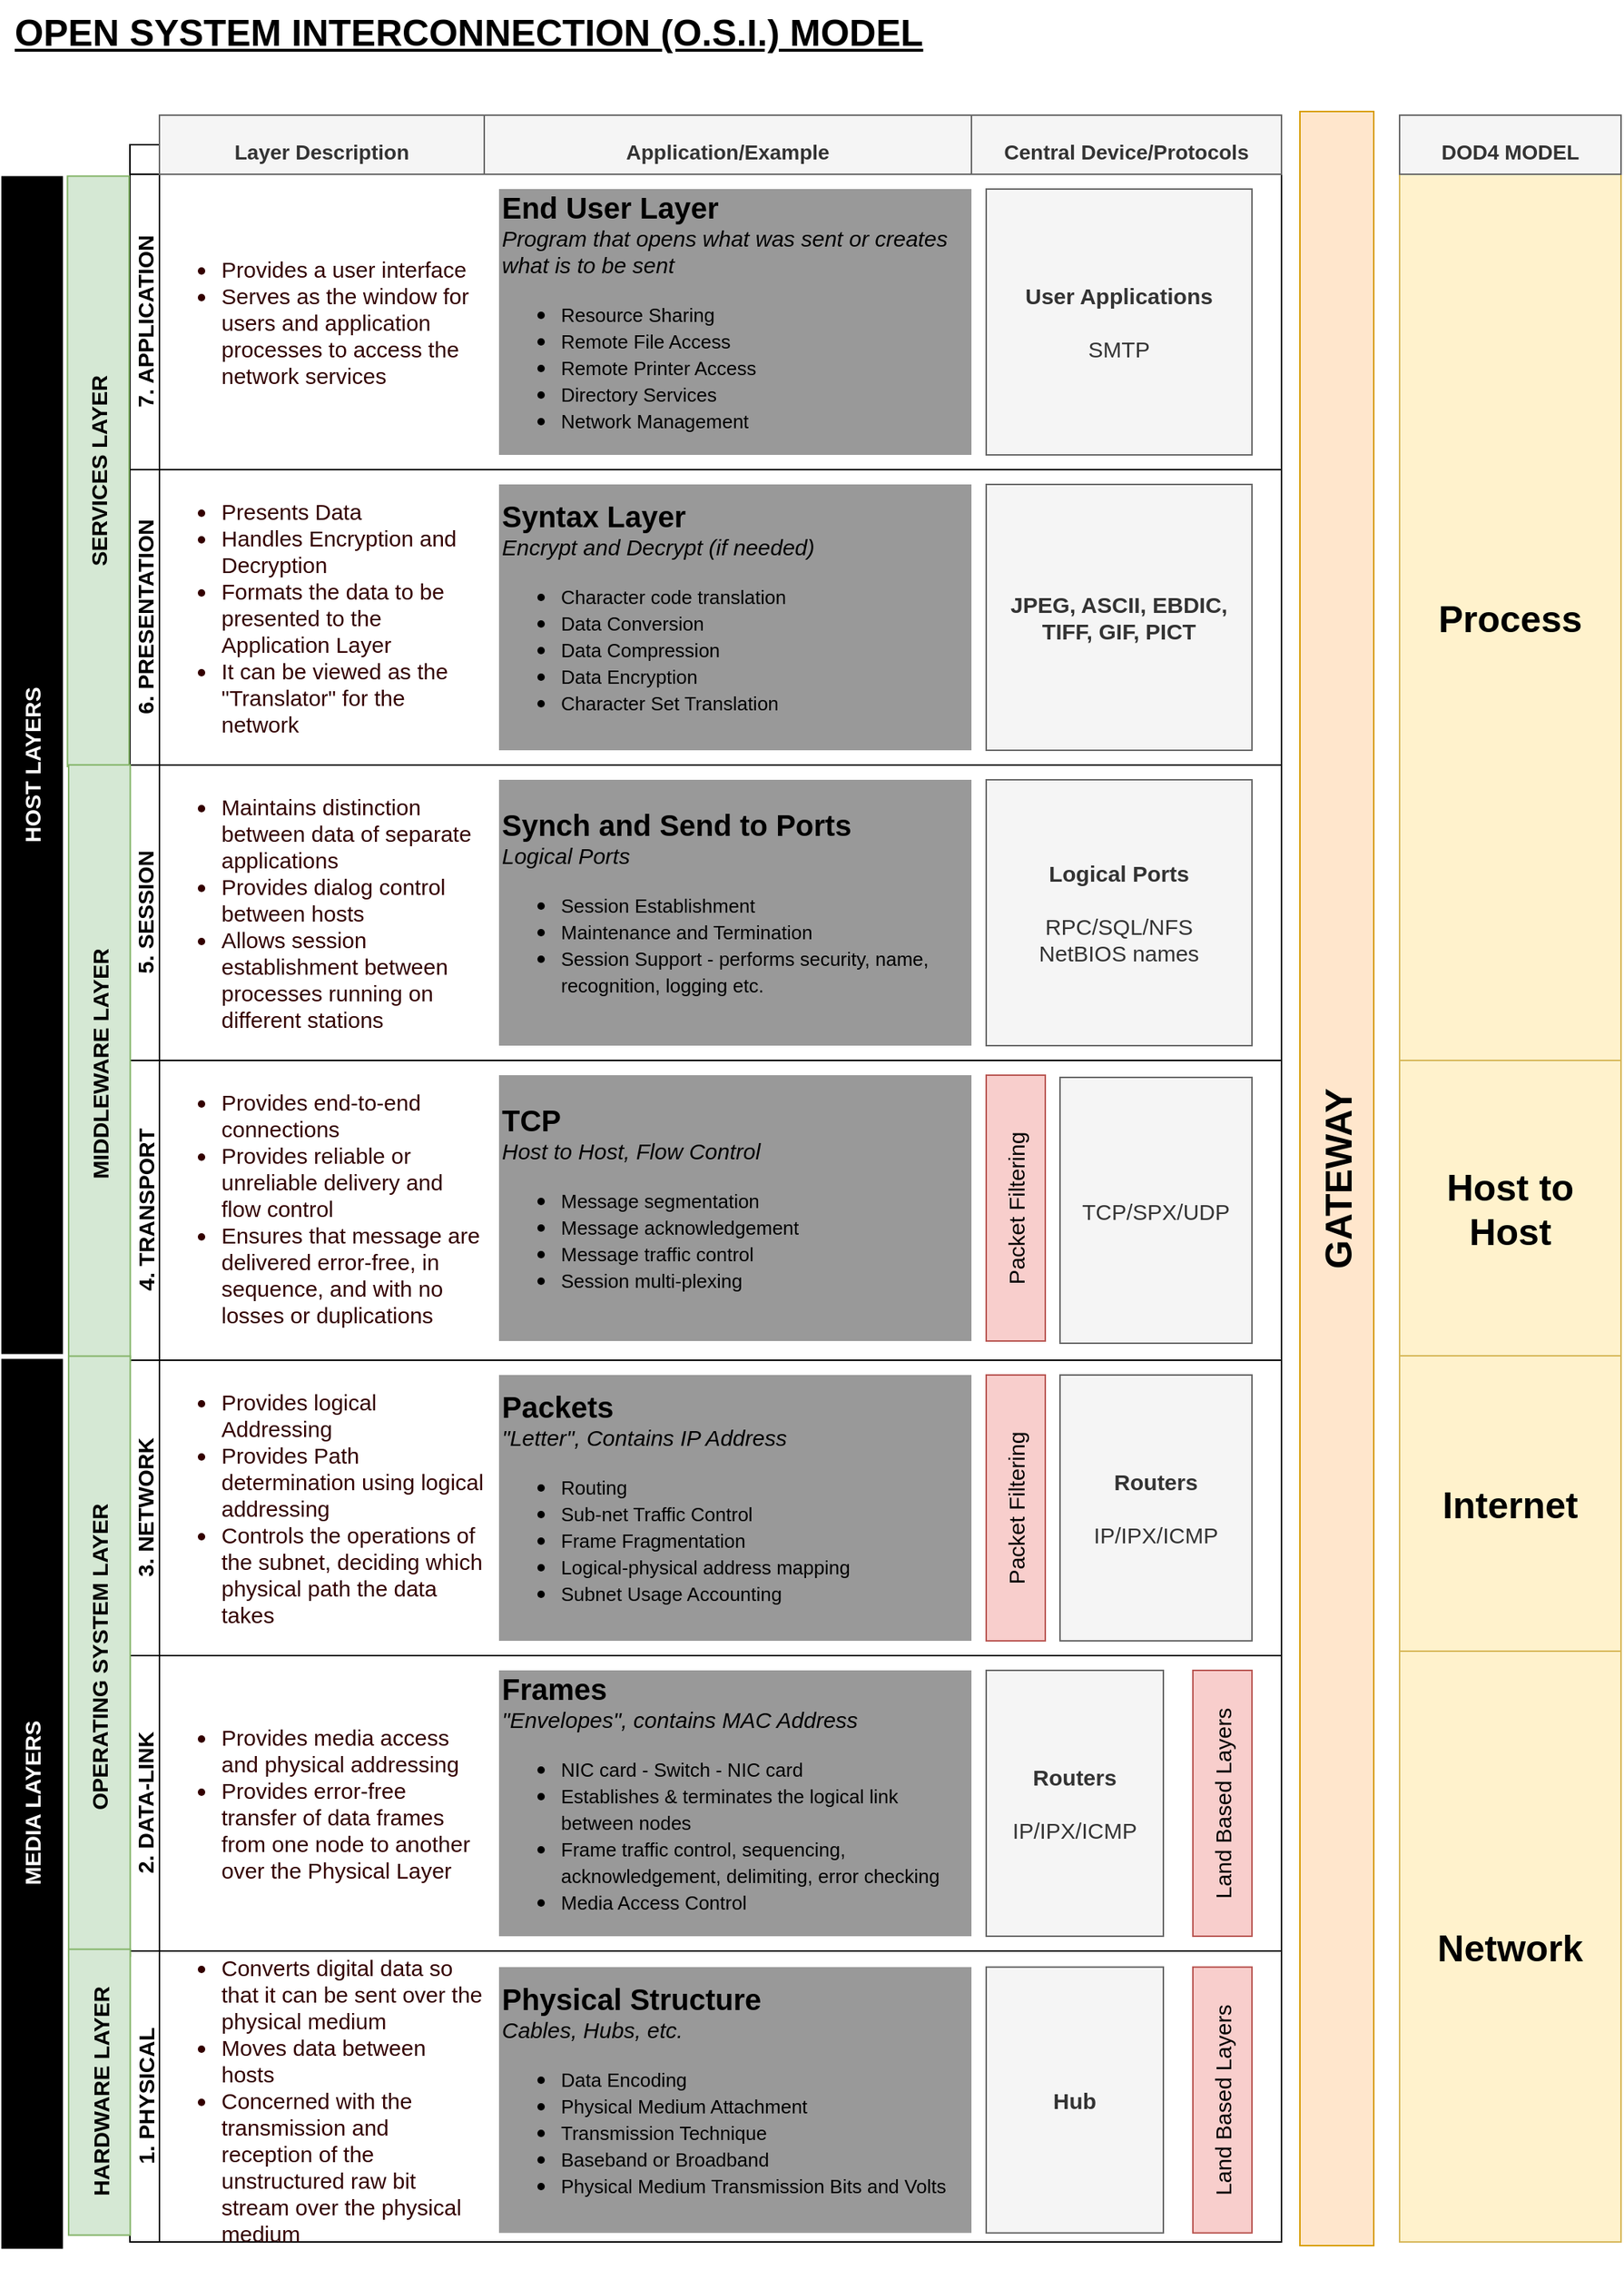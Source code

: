<mxfile version="14.5.3" type="device" pages="2"><diagram id="_9g9e38e6xZ0NnRSf7Hn" name="Page-1"><mxGraphModel dx="946" dy="614" grid="0" gridSize="10" guides="1" tooltips="1" connect="1" arrows="1" fold="1" page="1" pageScale="1" pageWidth="1169" pageHeight="1654" math="0" shadow="0"><root><mxCell id="0"/><mxCell id="1" parent="0"/><mxCell id="TPk3wC-hQzXRfM0qFpSx-1" value="" style="swimlane;html=1;childLayout=stackLayout;resizeParent=1;resizeParentMax=0;horizontal=1;startSize=20;horizontalStack=0;fontSize=15;" parent="1" vertex="1"><mxGeometry x="120" y="138" width="780" height="1420" as="geometry"><mxRectangle x="120" y="60" width="400" height="20" as="alternateBounds"/></mxGeometry></mxCell><mxCell id="TPk3wC-hQzXRfM0qFpSx-2" value="7. APPLICATION" style="swimlane;html=1;startSize=20;horizontal=0;fontSize=15;" parent="TPk3wC-hQzXRfM0qFpSx-1" vertex="1"><mxGeometry y="20" width="780" height="200" as="geometry"/></mxCell><mxCell id="TPk3wC-hQzXRfM0qFpSx-35" value="&lt;span&gt;&lt;b&gt;User Applications&lt;/b&gt;&lt;br&gt;&lt;br&gt;SMTP&lt;br&gt;&lt;/span&gt;" style="text;html=1;strokeColor=#666666;fillColor=#f5f5f5;align=center;verticalAlign=middle;whiteSpace=wrap;rounded=0;fontSize=15;fontColor=#333333;" parent="TPk3wC-hQzXRfM0qFpSx-2" vertex="1"><mxGeometry x="580" y="10" width="180" height="180" as="geometry"/></mxCell><mxCell id="TPk3wC-hQzXRfM0qFpSx-28" value="&lt;div style=&quot;font-size: 20px&quot;&gt;&lt;b&gt;End User Layer&lt;/b&gt;&lt;/div&gt;&lt;div&gt;&lt;font style=&quot;font-size: 15px&quot;&gt;&lt;i&gt;Program that opens what was sent or creates what is to be sent&lt;/i&gt;&lt;/font&gt;&lt;/div&gt;&lt;ul&gt;&lt;li&gt;&lt;font style=&quot;font-size: 13px&quot;&gt;Resource Sharing&lt;/font&gt;&lt;/li&gt;&lt;li&gt;&lt;span style=&quot;font-size: 13px&quot;&gt;Remote File Access&lt;/span&gt;&lt;/li&gt;&lt;li&gt;&lt;span style=&quot;font-size: 13px&quot;&gt;Remote Printer Access&lt;/span&gt;&lt;/li&gt;&lt;li&gt;&lt;span style=&quot;font-size: 13px&quot;&gt;Directory Services&lt;/span&gt;&lt;/li&gt;&lt;li&gt;&lt;span style=&quot;font-size: 13px&quot;&gt;Network Management&lt;/span&gt;&lt;/li&gt;&lt;/ul&gt;" style="text;html=1;strokeColor=none;fillColor=#999999;align=left;verticalAlign=middle;whiteSpace=wrap;rounded=0;fontSize=15;fontColor=#000000;" parent="TPk3wC-hQzXRfM0qFpSx-2" vertex="1"><mxGeometry x="250" y="10" width="320" height="180" as="geometry"/></mxCell><mxCell id="TPk3wC-hQzXRfM0qFpSx-15" value="&lt;ul&gt;&lt;li&gt;Provides a user interface&lt;/li&gt;&lt;li&gt;Serves as the window for users and application processes to access the network services&lt;/li&gt;&lt;/ul&gt;" style="text;html=1;strokeColor=none;fillColor=none;align=left;verticalAlign=middle;whiteSpace=wrap;rounded=0;fontSize=15;fontColor=#330000;" parent="TPk3wC-hQzXRfM0qFpSx-2" vertex="1"><mxGeometry x="20" width="220" height="200" as="geometry"/></mxCell><mxCell id="TPk3wC-hQzXRfM0qFpSx-3" value="6. PRESENTATION" style="swimlane;html=1;startSize=20;horizontal=0;fontSize=15;" parent="TPk3wC-hQzXRfM0qFpSx-1" vertex="1"><mxGeometry y="220" width="780" height="200" as="geometry"/></mxCell><mxCell id="TPk3wC-hQzXRfM0qFpSx-36" value="&lt;span&gt;&lt;b&gt;JPEG, ASCII, EBDIC, TIFF, GIF, PICT&lt;/b&gt;&lt;br&gt;&lt;/span&gt;" style="text;html=1;strokeColor=#666666;fillColor=#f5f5f5;align=center;verticalAlign=middle;whiteSpace=wrap;rounded=0;fontSize=15;fontColor=#333333;" parent="TPk3wC-hQzXRfM0qFpSx-3" vertex="1"><mxGeometry x="580" y="10" width="180" height="180" as="geometry"/></mxCell><mxCell id="TPk3wC-hQzXRfM0qFpSx-29" value="&lt;div style=&quot;font-size: 20px&quot;&gt;&lt;b&gt;Syntax Layer&lt;/b&gt;&lt;/div&gt;&lt;div&gt;&lt;font style=&quot;font-size: 15px&quot;&gt;&lt;i&gt;Encrypt and Decrypt (if needed)&lt;/i&gt;&lt;/font&gt;&lt;/div&gt;&lt;ul&gt;&lt;li&gt;&lt;span style=&quot;font-size: 13px&quot;&gt;Character code translation&lt;/span&gt;&lt;/li&gt;&lt;li&gt;&lt;span style=&quot;font-size: 13px&quot;&gt;Data Conversion&lt;/span&gt;&lt;/li&gt;&lt;li&gt;&lt;span style=&quot;font-size: 13px&quot;&gt;Data Compression&lt;/span&gt;&lt;/li&gt;&lt;li&gt;&lt;span style=&quot;font-size: 13px&quot;&gt;Data Encryption&lt;/span&gt;&lt;/li&gt;&lt;li&gt;&lt;span style=&quot;font-size: 13px&quot;&gt;Character Set Translation&lt;/span&gt;&lt;/li&gt;&lt;/ul&gt;" style="text;html=1;strokeColor=none;fillColor=#999999;align=left;verticalAlign=middle;whiteSpace=wrap;rounded=0;fontSize=15;fontColor=#000000;" parent="TPk3wC-hQzXRfM0qFpSx-3" vertex="1"><mxGeometry x="250" y="10" width="320" height="180" as="geometry"/></mxCell><mxCell id="TPk3wC-hQzXRfM0qFpSx-18" value="&lt;ul&gt;&lt;li&gt;Presents Data&lt;/li&gt;&lt;li&gt;Handles Encryption and Decryption&lt;/li&gt;&lt;li&gt;Formats the data to be presented to the Application Layer&lt;/li&gt;&lt;li&gt;It can be viewed as the &quot;Translator&quot; for the network&lt;/li&gt;&lt;/ul&gt;" style="text;html=1;strokeColor=none;fillColor=none;align=left;verticalAlign=middle;whiteSpace=wrap;rounded=0;fontSize=15;fontColor=#330000;" parent="TPk3wC-hQzXRfM0qFpSx-3" vertex="1"><mxGeometry x="20" width="220" height="200" as="geometry"/></mxCell><mxCell id="TPk3wC-hQzXRfM0qFpSx-4" value="5. SESSION" style="swimlane;html=1;startSize=20;horizontal=0;fontSize=15;" parent="TPk3wC-hQzXRfM0qFpSx-1" vertex="1"><mxGeometry y="420" width="780" height="200" as="geometry"/></mxCell><mxCell id="TPk3wC-hQzXRfM0qFpSx-30" value="&lt;div style=&quot;font-size: 20px&quot;&gt;&lt;b&gt;Synch and Send to Ports&lt;/b&gt;&lt;/div&gt;&lt;div&gt;&lt;font style=&quot;font-size: 15px&quot;&gt;&lt;i&gt;Logical Ports&lt;/i&gt;&lt;/font&gt;&lt;/div&gt;&lt;ul&gt;&lt;li&gt;&lt;span style=&quot;font-size: 13px&quot;&gt;Session Establishment&lt;/span&gt;&lt;/li&gt;&lt;li&gt;&lt;span style=&quot;font-size: 13px&quot;&gt;Maintenance and Termination&lt;/span&gt;&lt;/li&gt;&lt;li&gt;&lt;span style=&quot;font-size: 13px&quot;&gt;Session Support - performs security, name, recognition, logging etc.&amp;nbsp;&lt;/span&gt;&lt;/li&gt;&lt;/ul&gt;" style="text;html=1;strokeColor=none;fillColor=#999999;align=left;verticalAlign=middle;whiteSpace=wrap;rounded=0;fontSize=15;fontColor=#000000;" parent="TPk3wC-hQzXRfM0qFpSx-4" vertex="1"><mxGeometry x="250" y="10" width="320" height="180" as="geometry"/></mxCell><mxCell id="TPk3wC-hQzXRfM0qFpSx-19" value="&lt;ul&gt;&lt;li&gt;Maintains distinction between data of separate applications&lt;/li&gt;&lt;li&gt;Provides dialog control between hosts&lt;/li&gt;&lt;li&gt;Allows session establishment between processes running on different stations&lt;/li&gt;&lt;/ul&gt;" style="text;html=1;strokeColor=none;fillColor=none;align=left;verticalAlign=middle;whiteSpace=wrap;rounded=0;fontSize=15;fontColor=#330000;" parent="TPk3wC-hQzXRfM0qFpSx-4" vertex="1"><mxGeometry x="20" width="220" height="200" as="geometry"/></mxCell><mxCell id="TPk3wC-hQzXRfM0qFpSx-37" value="&lt;span&gt;&lt;b&gt;Logical Ports&lt;br&gt;&lt;/b&gt;&lt;br&gt;RPC/SQL/NFS&lt;br&gt;NetBIOS names&lt;br&gt;&lt;/span&gt;" style="text;html=1;strokeColor=#666666;fillColor=#f5f5f5;align=center;verticalAlign=middle;whiteSpace=wrap;rounded=0;fontSize=15;fontColor=#333333;" parent="TPk3wC-hQzXRfM0qFpSx-4" vertex="1"><mxGeometry x="580" y="10" width="180" height="180" as="geometry"/></mxCell><mxCell id="TPk3wC-hQzXRfM0qFpSx-5" value="4. TRANSPORT" style="swimlane;html=1;startSize=20;horizontal=0;fontSize=15;" parent="TPk3wC-hQzXRfM0qFpSx-1" vertex="1"><mxGeometry y="620" width="780" height="203" as="geometry"/></mxCell><mxCell id="TPk3wC-hQzXRfM0qFpSx-44" value="Packet Filtering" style="text;html=1;strokeColor=#b85450;fillColor=#f8cecc;align=center;verticalAlign=middle;whiteSpace=wrap;rounded=0;fontSize=15;rotation=-90;" parent="TPk3wC-hQzXRfM0qFpSx-5" vertex="1"><mxGeometry x="510" y="80" width="180" height="40" as="geometry"/></mxCell><mxCell id="TPk3wC-hQzXRfM0qFpSx-38" value="&lt;span&gt;TCP/SPX/UDP&lt;br&gt;&lt;/span&gt;" style="text;html=1;strokeColor=#666666;fillColor=#f5f5f5;align=center;verticalAlign=middle;whiteSpace=wrap;rounded=0;fontSize=15;fontColor=#333333;" parent="TPk3wC-hQzXRfM0qFpSx-5" vertex="1"><mxGeometry x="630" y="11.5" width="130" height="180" as="geometry"/></mxCell><mxCell id="TPk3wC-hQzXRfM0qFpSx-20" value="&lt;ul&gt;&lt;li&gt;Provides end-to-end connections&lt;/li&gt;&lt;li&gt;Provides reliable or unreliable delivery and flow control&lt;/li&gt;&lt;li&gt;Ensures that message are delivered error-free, in sequence, and with no losses or duplications&lt;/li&gt;&lt;/ul&gt;" style="text;html=1;strokeColor=none;fillColor=none;align=left;verticalAlign=middle;whiteSpace=wrap;rounded=0;fontSize=15;fontColor=#330000;" parent="TPk3wC-hQzXRfM0qFpSx-5" vertex="1"><mxGeometry x="20" width="220" height="200" as="geometry"/></mxCell><mxCell id="TPk3wC-hQzXRfM0qFpSx-31" value="&lt;div style=&quot;font-size: 20px&quot;&gt;&lt;b&gt;TCP&lt;/b&gt;&lt;/div&gt;&lt;div&gt;&lt;font style=&quot;font-size: 15px&quot;&gt;&lt;i&gt;Host to Host, Flow Control&lt;/i&gt;&lt;/font&gt;&lt;/div&gt;&lt;ul&gt;&lt;li&gt;&lt;span style=&quot;font-size: 13px&quot;&gt;Message segmentation&lt;/span&gt;&lt;/li&gt;&lt;li&gt;&lt;span style=&quot;font-size: 13px&quot;&gt;Message acknowledgement&lt;/span&gt;&lt;/li&gt;&lt;li&gt;&lt;span style=&quot;font-size: 13px&quot;&gt;Message traffic control&amp;nbsp;&lt;/span&gt;&lt;/li&gt;&lt;li&gt;&lt;span style=&quot;font-size: 13px&quot;&gt;Session multi-plexing&lt;/span&gt;&lt;/li&gt;&lt;/ul&gt;" style="text;html=1;strokeColor=none;fillColor=#999999;align=left;verticalAlign=middle;whiteSpace=wrap;rounded=0;fontSize=15;fontColor=#000000;" parent="TPk3wC-hQzXRfM0qFpSx-5" vertex="1"><mxGeometry x="250" y="10" width="320" height="180" as="geometry"/></mxCell><mxCell id="TPk3wC-hQzXRfM0qFpSx-6" value="3. NETWORK" style="swimlane;html=1;startSize=20;horizontal=0;fontSize=15;" parent="TPk3wC-hQzXRfM0qFpSx-1" vertex="1"><mxGeometry y="823" width="780" height="200" as="geometry"/></mxCell><mxCell id="TPk3wC-hQzXRfM0qFpSx-41" value="&lt;span&gt;&lt;b&gt;Routers&lt;br&gt;&lt;/b&gt;&lt;br&gt;IP/IPX/ICMP&lt;br&gt;&lt;/span&gt;" style="text;html=1;strokeColor=#666666;fillColor=#f5f5f5;align=center;verticalAlign=middle;whiteSpace=wrap;rounded=0;fontSize=15;fontColor=#333333;" parent="TPk3wC-hQzXRfM0qFpSx-6" vertex="1"><mxGeometry x="630" y="10" width="130" height="180" as="geometry"/></mxCell><mxCell id="TPk3wC-hQzXRfM0qFpSx-21" value="&lt;ul&gt;&lt;li&gt;Provides logical Addressing&lt;/li&gt;&lt;li&gt;Provides Path determination using logical addressing&lt;/li&gt;&lt;li&gt;Controls the operations of the subnet, deciding which physical path the data takes&lt;/li&gt;&lt;/ul&gt;" style="text;html=1;strokeColor=none;fillColor=none;align=left;verticalAlign=middle;whiteSpace=wrap;rounded=0;fontSize=15;fontColor=#330000;" parent="TPk3wC-hQzXRfM0qFpSx-6" vertex="1"><mxGeometry x="20" width="220" height="200" as="geometry"/></mxCell><mxCell id="TPk3wC-hQzXRfM0qFpSx-32" value="&lt;div style=&quot;font-size: 20px&quot;&gt;&lt;b&gt;Packets&lt;/b&gt;&lt;/div&gt;&lt;div&gt;&lt;font style=&quot;font-size: 15px&quot;&gt;&lt;i&gt;&quot;Letter&quot;, Contains IP Address&lt;/i&gt;&lt;/font&gt;&lt;/div&gt;&lt;ul&gt;&lt;li&gt;&lt;span style=&quot;font-size: 13px&quot;&gt;Routing&lt;/span&gt;&lt;/li&gt;&lt;li&gt;&lt;span style=&quot;font-size: 13px&quot;&gt;Sub-net Traffic Control&lt;/span&gt;&lt;/li&gt;&lt;li&gt;&lt;span style=&quot;font-size: 13px&quot;&gt;Frame Fragmentation&amp;nbsp;&lt;/span&gt;&lt;/li&gt;&lt;li&gt;&lt;span style=&quot;font-size: 13px&quot;&gt;Logical-physical address mapping&lt;/span&gt;&lt;/li&gt;&lt;li&gt;&lt;span style=&quot;font-size: 13px&quot;&gt;Subnet Usage Accounting&lt;/span&gt;&lt;/li&gt;&lt;/ul&gt;" style="text;html=1;strokeColor=none;fillColor=#999999;align=left;verticalAlign=middle;whiteSpace=wrap;rounded=0;fontSize=15;fontColor=#000000;" parent="TPk3wC-hQzXRfM0qFpSx-6" vertex="1"><mxGeometry x="250" y="10" width="320" height="180" as="geometry"/></mxCell><mxCell id="TPk3wC-hQzXRfM0qFpSx-45" value="Packet Filtering" style="text;html=1;strokeColor=#b85450;fillColor=#f8cecc;align=center;verticalAlign=middle;whiteSpace=wrap;rounded=0;fontSize=15;rotation=-90;" parent="TPk3wC-hQzXRfM0qFpSx-6" vertex="1"><mxGeometry x="510" y="80" width="180" height="40" as="geometry"/></mxCell><mxCell id="TPk3wC-hQzXRfM0qFpSx-7" value="2. DATA-LINK" style="swimlane;html=1;startSize=20;horizontal=0;fontSize=15;" parent="TPk3wC-hQzXRfM0qFpSx-1" vertex="1"><mxGeometry y="1023" width="780" height="200" as="geometry"/></mxCell><mxCell id="TPk3wC-hQzXRfM0qFpSx-22" value="&lt;ul&gt;&lt;li&gt;Provides media access and physical addressing&lt;/li&gt;&lt;li&gt;Provides error-free transfer of data frames from one node to another over the Physical Layer&lt;/li&gt;&lt;/ul&gt;" style="text;html=1;strokeColor=none;fillColor=none;align=left;verticalAlign=middle;whiteSpace=wrap;rounded=0;fontSize=15;fontColor=#330000;" parent="TPk3wC-hQzXRfM0qFpSx-7" vertex="1"><mxGeometry x="20" width="220" height="200" as="geometry"/></mxCell><mxCell id="TPk3wC-hQzXRfM0qFpSx-33" value="&lt;div style=&quot;font-size: 20px&quot;&gt;&lt;b&gt;Frames&lt;/b&gt;&lt;/div&gt;&lt;div&gt;&lt;font style=&quot;font-size: 15px&quot;&gt;&lt;i&gt;&quot;Envelopes&quot;, contains MAC Address&lt;/i&gt;&lt;/font&gt;&lt;/div&gt;&lt;ul&gt;&lt;li&gt;&lt;span style=&quot;font-size: 13px&quot;&gt;NIC card - Switch - NIC card&amp;nbsp;&lt;/span&gt;&lt;/li&gt;&lt;li&gt;&lt;span style=&quot;font-size: 13px&quot;&gt;Establishes &amp;amp; terminates the logical link between nodes&lt;/span&gt;&lt;/li&gt;&lt;li&gt;&lt;span style=&quot;font-size: 13px&quot;&gt;Frame traffic control, sequencing, acknowledgement, delimiting, error checking&lt;/span&gt;&lt;/li&gt;&lt;li&gt;&lt;span style=&quot;font-size: 13px&quot;&gt;Media Access Control&lt;/span&gt;&lt;/li&gt;&lt;/ul&gt;" style="text;html=1;strokeColor=none;fillColor=#999999;align=left;verticalAlign=middle;whiteSpace=wrap;rounded=0;fontSize=15;fontColor=#000000;" parent="TPk3wC-hQzXRfM0qFpSx-7" vertex="1"><mxGeometry x="250" y="10" width="320" height="180" as="geometry"/></mxCell><mxCell id="TPk3wC-hQzXRfM0qFpSx-42" value="&lt;span&gt;&lt;b&gt;Routers&lt;br&gt;&lt;/b&gt;&lt;br&gt;IP/IPX/ICMP&lt;br&gt;&lt;/span&gt;" style="text;html=1;strokeColor=#666666;fillColor=#f5f5f5;align=center;verticalAlign=middle;whiteSpace=wrap;rounded=0;fontSize=15;fontColor=#333333;" parent="TPk3wC-hQzXRfM0qFpSx-7" vertex="1"><mxGeometry x="580" y="10" width="120" height="180" as="geometry"/></mxCell><mxCell id="TPk3wC-hQzXRfM0qFpSx-46" value="Land Based Layers" style="text;html=1;strokeColor=#b85450;fillColor=#f8cecc;align=center;verticalAlign=middle;whiteSpace=wrap;rounded=0;fontSize=15;rotation=-90;" parent="TPk3wC-hQzXRfM0qFpSx-7" vertex="1"><mxGeometry x="650" y="80" width="180" height="40" as="geometry"/></mxCell><mxCell id="TPk3wC-hQzXRfM0qFpSx-8" value="1. PHYSICAL" style="swimlane;html=1;startSize=20;horizontal=0;fontSize=15;" parent="TPk3wC-hQzXRfM0qFpSx-1" vertex="1"><mxGeometry y="1223" width="780" height="197" as="geometry"/></mxCell><mxCell id="TPk3wC-hQzXRfM0qFpSx-43" value="&lt;span&gt;&lt;b&gt;Hub&lt;/b&gt;&lt;br&gt;&lt;/span&gt;" style="text;html=1;strokeColor=#666666;fillColor=#f5f5f5;align=center;verticalAlign=middle;whiteSpace=wrap;rounded=0;fontSize=15;fontColor=#333333;" parent="TPk3wC-hQzXRfM0qFpSx-8" vertex="1"><mxGeometry x="580" y="10.88" width="120" height="180" as="geometry"/></mxCell><mxCell id="TPk3wC-hQzXRfM0qFpSx-23" value="&lt;ul&gt;&lt;li&gt;Converts digital data so that it can be sent over the physical medium&lt;/li&gt;&lt;li&gt;Moves data between hosts&lt;/li&gt;&lt;li&gt;Concerned with the transmission and reception of the unstructured raw bit stream over the physical medium&lt;/li&gt;&lt;/ul&gt;" style="text;html=1;strokeColor=none;fillColor=none;align=left;verticalAlign=middle;whiteSpace=wrap;rounded=0;fontSize=15;fontColor=#330000;" parent="TPk3wC-hQzXRfM0qFpSx-8" vertex="1"><mxGeometry x="20" y="0.88" width="220" height="200" as="geometry"/></mxCell><mxCell id="TPk3wC-hQzXRfM0qFpSx-34" value="&lt;div style=&quot;font-size: 20px&quot;&gt;&lt;b&gt;Physical Structure&lt;/b&gt;&lt;/div&gt;&lt;div&gt;&lt;font style=&quot;font-size: 15px&quot;&gt;&lt;i&gt;Cables, Hubs, etc.&lt;/i&gt;&lt;/font&gt;&lt;/div&gt;&lt;ul&gt;&lt;li&gt;&lt;span style=&quot;font-size: 13px&quot;&gt;Data Encoding&lt;/span&gt;&lt;/li&gt;&lt;li&gt;&lt;span style=&quot;font-size: 13px&quot;&gt;Physical Medium Attachment&lt;/span&gt;&lt;/li&gt;&lt;li&gt;&lt;span style=&quot;font-size: 13px&quot;&gt;Transmission Technique&lt;/span&gt;&lt;/li&gt;&lt;li&gt;&lt;span style=&quot;font-size: 13px&quot;&gt;Baseband or Broadband&lt;/span&gt;&lt;/li&gt;&lt;li&gt;&lt;span style=&quot;font-size: 13px&quot;&gt;Physical Medium Transmission Bits and Volts&lt;/span&gt;&lt;/li&gt;&lt;/ul&gt;" style="text;html=1;strokeColor=none;fillColor=#999999;align=left;verticalAlign=middle;whiteSpace=wrap;rounded=0;fontSize=15;fontColor=#000000;" parent="TPk3wC-hQzXRfM0qFpSx-8" vertex="1"><mxGeometry x="250" y="10.88" width="320" height="180" as="geometry"/></mxCell><mxCell id="TPk3wC-hQzXRfM0qFpSx-47" value="Land Based Layers" style="text;html=1;strokeColor=#b85450;fillColor=#f8cecc;align=center;verticalAlign=middle;whiteSpace=wrap;rounded=0;fontSize=15;rotation=-90;" parent="TPk3wC-hQzXRfM0qFpSx-8" vertex="1"><mxGeometry x="650" y="80.88" width="180" height="40" as="geometry"/></mxCell><mxCell id="TPk3wC-hQzXRfM0qFpSx-10" value="&lt;b&gt;SERVICES LAYER&lt;/b&gt;" style="rounded=0;whiteSpace=wrap;html=1;fontSize=15;fillColor=#d5e8d4;rotation=-90;strokeColor=#82b366;" parent="1" vertex="1"><mxGeometry x="-101.3" y="338.25" width="399.75" height="41.75" as="geometry"/></mxCell><mxCell id="TPk3wC-hQzXRfM0qFpSx-11" value="&lt;b&gt;MIDDLEWARE LAYER&lt;/b&gt;" style="rounded=0;whiteSpace=wrap;html=1;fontSize=15;fillColor=#d5e8d4;rotation=-90;strokeColor=#82b366;" parent="1" vertex="1"><mxGeometry x="-102.6" y="738.99" width="403.94" height="41.75" as="geometry"/></mxCell><mxCell id="TPk3wC-hQzXRfM0qFpSx-12" value="&lt;b&gt;OPERATING SYSTEM LAYER&lt;/b&gt;" style="rounded=0;whiteSpace=wrap;html=1;fontSize=15;fillColor=#d5e8d4;rotation=-90;strokeColor=#82b366;" parent="1" vertex="1"><mxGeometry x="-103.8" y="1140.51" width="406.31" height="41.75" as="geometry"/></mxCell><mxCell id="TPk3wC-hQzXRfM0qFpSx-13" value="&lt;b&gt;HARDWARE LAYER&lt;/b&gt;" style="rounded=0;whiteSpace=wrap;html=1;fontSize=15;fillColor=#d5e8d4;rotation=-90;strokeColor=#82b366;" parent="1" vertex="1"><mxGeometry x="2.57" y="1435.72" width="193.57" height="41.75" as="geometry"/></mxCell><mxCell id="TPk3wC-hQzXRfM0qFpSx-24" value="&lt;b&gt;HOST LAYERS&lt;/b&gt;" style="rounded=0;whiteSpace=wrap;html=1;fontSize=15;fillColor=#000000;rotation=-90;strokeColor=none;fontColor=#FFFFFF;" parent="1" vertex="1"><mxGeometry x="-345" y="537.15" width="797.55" height="41.75" as="geometry"/></mxCell><mxCell id="TPk3wC-hQzXRfM0qFpSx-25" value="&lt;b&gt;MEDIA LAYERS&lt;/b&gt;" style="rounded=0;whiteSpace=wrap;html=1;fontSize=15;fillColor=#000000;rotation=-90;strokeColor=none;fontColor=#FFFFFF;" parent="1" vertex="1"><mxGeometry x="-247.5" y="1240.5" width="602.55" height="41.75" as="geometry"/></mxCell><mxCell id="TPk3wC-hQzXRfM0qFpSx-48" value="GATEWAY" style="text;html=1;strokeColor=#d79b00;fillColor=#ffe6cc;align=center;verticalAlign=middle;whiteSpace=wrap;rounded=0;fontSize=25;rotation=-90;fontStyle=1" parent="1" vertex="1"><mxGeometry x="215" y="813" width="1445" height="50" as="geometry"/></mxCell><mxCell id="TPk3wC-hQzXRfM0qFpSx-49" value="Process" style="text;html=1;strokeColor=#d6b656;fillColor=#fff2cc;align=center;verticalAlign=middle;whiteSpace=wrap;rounded=0;fontSize=25;rotation=0;fontStyle=1" parent="1" vertex="1"><mxGeometry x="980" y="158" width="150" height="600" as="geometry"/></mxCell><mxCell id="TPk3wC-hQzXRfM0qFpSx-50" value="Host to Host" style="text;html=1;strokeColor=#d6b656;fillColor=#fff2cc;align=center;verticalAlign=middle;whiteSpace=wrap;rounded=0;fontSize=25;rotation=0;fontStyle=1" parent="1" vertex="1"><mxGeometry x="980" y="758" width="150" height="200" as="geometry"/></mxCell><mxCell id="TPk3wC-hQzXRfM0qFpSx-51" value="Internet" style="text;html=1;strokeColor=#d6b656;fillColor=#fff2cc;align=center;verticalAlign=middle;whiteSpace=wrap;rounded=0;fontSize=25;rotation=0;fontStyle=1" parent="1" vertex="1"><mxGeometry x="980" y="958" width="150" height="200" as="geometry"/></mxCell><mxCell id="TPk3wC-hQzXRfM0qFpSx-52" value="Network" style="text;html=1;strokeColor=#d6b656;fillColor=#fff2cc;align=center;verticalAlign=middle;whiteSpace=wrap;rounded=0;fontSize=25;rotation=0;fontStyle=1" parent="1" vertex="1"><mxGeometry x="980" y="1158" width="150" height="400" as="geometry"/></mxCell><mxCell id="TPk3wC-hQzXRfM0qFpSx-53" value="&lt;font style=&quot;font-size: 14px&quot;&gt;DOD4 MODEL&lt;/font&gt;" style="rounded=0;whiteSpace=wrap;html=1;fillColor=#f5f5f5;fontSize=25;fontColor=#333333;strokeColor=#666666;fontStyle=1" parent="1" vertex="1"><mxGeometry x="980" y="118" width="150" height="40" as="geometry"/></mxCell><mxCell id="TPk3wC-hQzXRfM0qFpSx-55" value="&lt;b&gt;&lt;u&gt;OPEN SYSTEM INTERCONNECTION (O.S.I.) MODEL&lt;/u&gt;&lt;/b&gt;" style="text;html=1;fontSize=25;fontColor=#000000;" parent="1" vertex="1"><mxGeometry x="40" y="40" width="640" height="50" as="geometry"/></mxCell><mxCell id="TPk3wC-hQzXRfM0qFpSx-56" value="&lt;font style=&quot;font-size: 14px&quot;&gt;Central Device/Protocols&lt;br&gt;&lt;/font&gt;" style="rounded=0;whiteSpace=wrap;html=1;fillColor=#f5f5f5;fontSize=25;fontColor=#333333;strokeColor=#666666;fontStyle=1" parent="1" vertex="1"><mxGeometry x="690" y="118" width="210" height="40" as="geometry"/></mxCell><mxCell id="TPk3wC-hQzXRfM0qFpSx-57" value="&lt;font style=&quot;font-size: 14px&quot;&gt;Application/Example&lt;br&gt;&lt;/font&gt;" style="rounded=0;whiteSpace=wrap;html=1;fillColor=#f5f5f5;fontSize=25;fontColor=#333333;strokeColor=#666666;fontStyle=1" parent="1" vertex="1"><mxGeometry x="360" y="118" width="330" height="40" as="geometry"/></mxCell><mxCell id="TPk3wC-hQzXRfM0qFpSx-58" value="&lt;font style=&quot;font-size: 14px&quot;&gt;Layer Description&lt;br&gt;&lt;/font&gt;" style="rounded=0;whiteSpace=wrap;html=1;fillColor=#f5f5f5;fontSize=25;fontColor=#333333;strokeColor=#666666;fontStyle=1" parent="1" vertex="1"><mxGeometry x="140" y="118" width="220" height="40" as="geometry"/></mxCell></root></mxGraphModel></diagram><diagram id="txjE_dMYocl_KZdmn98y" name="Page-2"><mxGraphModel dx="946" dy="614" grid="0" gridSize="10" guides="1" tooltips="1" connect="1" arrows="1" fold="1" page="1" pageScale="1" pageWidth="1169" pageHeight="827" math="0" shadow="0"><root><mxCell id="YzP1FBZF_l4fd6L5VtXE-0"/><mxCell id="YzP1FBZF_l4fd6L5VtXE-1" parent="YzP1FBZF_l4fd6L5VtXE-0"/><mxCell id="YzP1FBZF_l4fd6L5VtXE-2" value="&lt;font style=&quot;font-size: 14px&quot;&gt;import React, {Component} from 'react';&lt;/font&gt;" style="text;html=1;strokeColor=none;fillColor=none;align=center;verticalAlign=middle;whiteSpace=wrap;rounded=0;" vertex="1" parent="YzP1FBZF_l4fd6L5VtXE-1"><mxGeometry x="200" y="80" width="280" height="40" as="geometry"/></mxCell><mxCell id="YzP1FBZF_l4fd6L5VtXE-3" value="" style="shape=curlyBracket;whiteSpace=wrap;html=1;rounded=1;rotation=-90;" vertex="1" parent="YzP1FBZF_l4fd6L5VtXE-1"><mxGeometry x="270" y="100" width="20" height="40" as="geometry"/></mxCell><mxCell id="YzP1FBZF_l4fd6L5VtXE-4" value="" style="shape=curlyBracket;whiteSpace=wrap;html=1;rounded=1;rotation=-90;size=0.5;" vertex="1" parent="YzP1FBZF_l4fd6L5VtXE-1"><mxGeometry x="335" y="85" width="20" height="70" as="geometry"/></mxCell><mxCell id="YzP1FBZF_l4fd6L5VtXE-6" value="Default" style="text;html=1;strokeColor=none;fillColor=none;align=center;verticalAlign=middle;whiteSpace=wrap;rounded=0;" vertex="1" parent="YzP1FBZF_l4fd6L5VtXE-1"><mxGeometry x="260" y="135" width="40" height="20" as="geometry"/></mxCell><mxCell id="YzP1FBZF_l4fd6L5VtXE-7" value="Non-default" style="text;html=1;strokeColor=none;fillColor=none;align=center;verticalAlign=middle;whiteSpace=wrap;rounded=0;" vertex="1" parent="YzP1FBZF_l4fd6L5VtXE-1"><mxGeometry x="325" y="135" width="40" height="20" as="geometry"/></mxCell></root></mxGraphModel></diagram></mxfile>